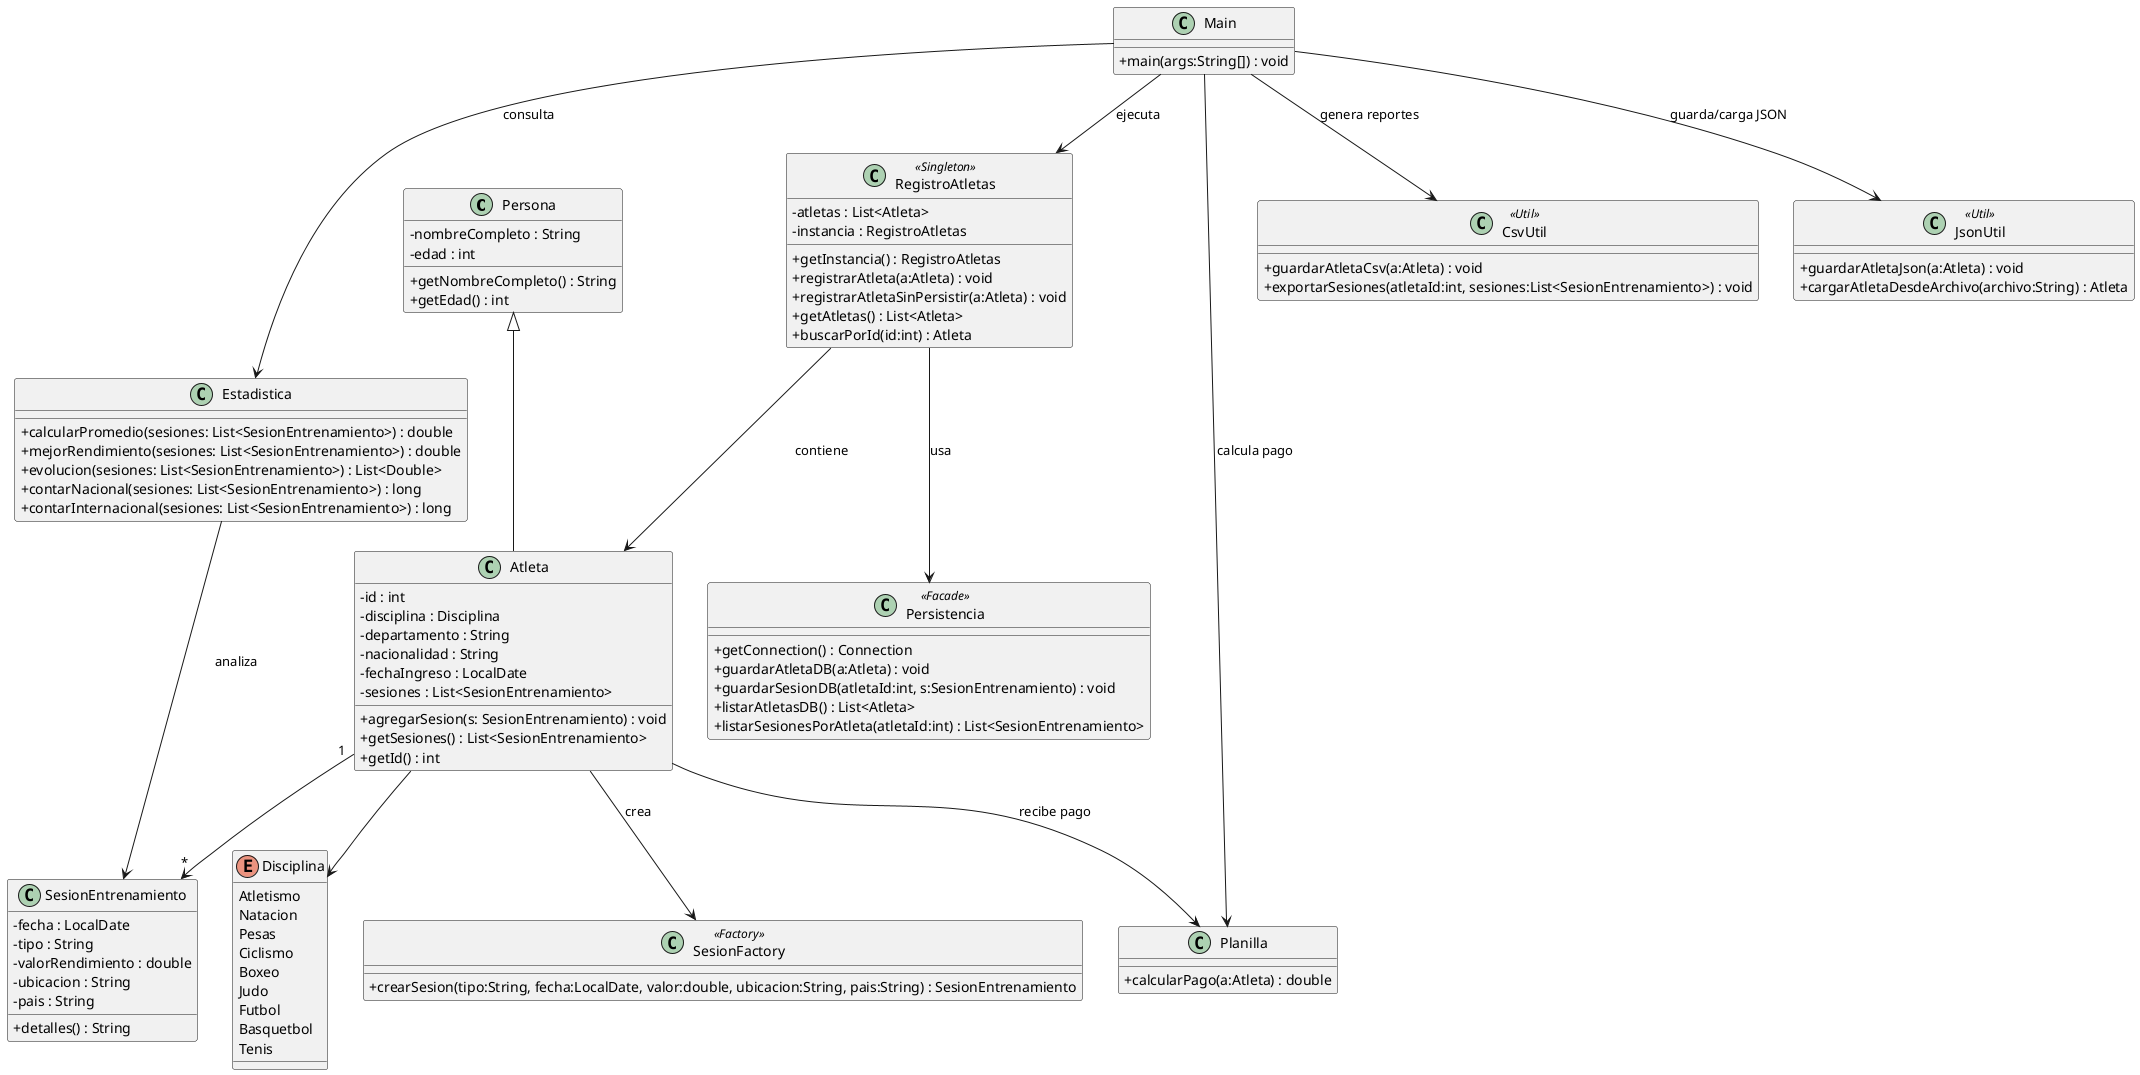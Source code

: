 @startuml
skinparam classAttributeIconSize 0

' Clases base
class Persona {
  - nombreCompleto : String
  - edad : int
  + getNombreCompleto() : String
  + getEdad() : int
}

class Atleta {
  - id : int
  - disciplina : Disciplina
  - departamento : String
  - nacionalidad : String
  - fechaIngreso : LocalDate
  - sesiones : List<SesionEntrenamiento>
  + agregarSesion(s: SesionEntrenamiento) : void
  + getSesiones() : List<SesionEntrenamiento>
  + getId() : int
}

class SesionEntrenamiento {
  - fecha : LocalDate
  - tipo : String
  - valorRendimiento : double
  - ubicacion : String
  - pais : String
  + detalles() : String
}

class SesionFactory <<Factory>> {
  + crearSesion(tipo:String, fecha:LocalDate, valor:double, ubicacion:String, pais:String) : SesionEntrenamiento
}

class Estadistica {
  + calcularPromedio(sesiones: List<SesionEntrenamiento>) : double
  + mejorRendimiento(sesiones: List<SesionEntrenamiento>) : double
  + evolucion(sesiones: List<SesionEntrenamiento>) : List<Double>
  + contarNacional(sesiones: List<SesionEntrenamiento>) : long
  + contarInternacional(sesiones: List<SesionEntrenamiento>) : long
}

class Persistencia <<Facade>> {
  + getConnection() : Connection
  + guardarAtletaDB(a:Atleta) : void
  + guardarSesionDB(atletaId:int, s:SesionEntrenamiento) : void
  + listarAtletasDB() : List<Atleta>
  + listarSesionesPorAtleta(atletaId:int) : List<SesionEntrenamiento>
}

class RegistroAtletas <<Singleton>> {
  - atletas : List<Atleta>
  - instancia : RegistroAtletas
  + getInstancia() : RegistroAtletas
  + registrarAtleta(a:Atleta) : void
  + registrarAtletaSinPersistir(a:Atleta) : void
  + getAtletas() : List<Atleta>
  + buscarPorId(id:int) : Atleta
}

class Planilla {
  + calcularPago(a:Atleta) : double
}

class CsvUtil <<Util>> {
  + guardarAtletaCsv(a:Atleta) : void
  + exportarSesiones(atletaId:int, sesiones:List<SesionEntrenamiento>) : void
}

class JsonUtil <<Util>> {
  + guardarAtletaJson(a:Atleta) : void
  + cargarAtletaDesdeArchivo(archivo:String) : Atleta
}

enum Disciplina {
  Atletismo
  Natacion
  Pesas
  Ciclismo
  Boxeo
  Judo
  Futbol
  Basquetbol
  Tenis
}

class Main {
  + main(args:String[]) : void
}

' Relaciones
Persona <|-- Atleta
Atleta "1" --> "*" SesionEntrenamiento
Atleta --> Disciplina
RegistroAtletas --> Persistencia : usa
RegistroAtletas --> Atleta : contiene
Atleta --> SesionFactory : crea
Estadistica --> SesionEntrenamiento : analiza
Main --> RegistroAtletas : ejecuta
Main --> Estadistica : consulta
Main --> Planilla : calcula pago
Main --> CsvUtil : genera reportes
Main --> JsonUtil : guarda/carga JSON
Atleta --> Planilla : recibe pago

@enduml

